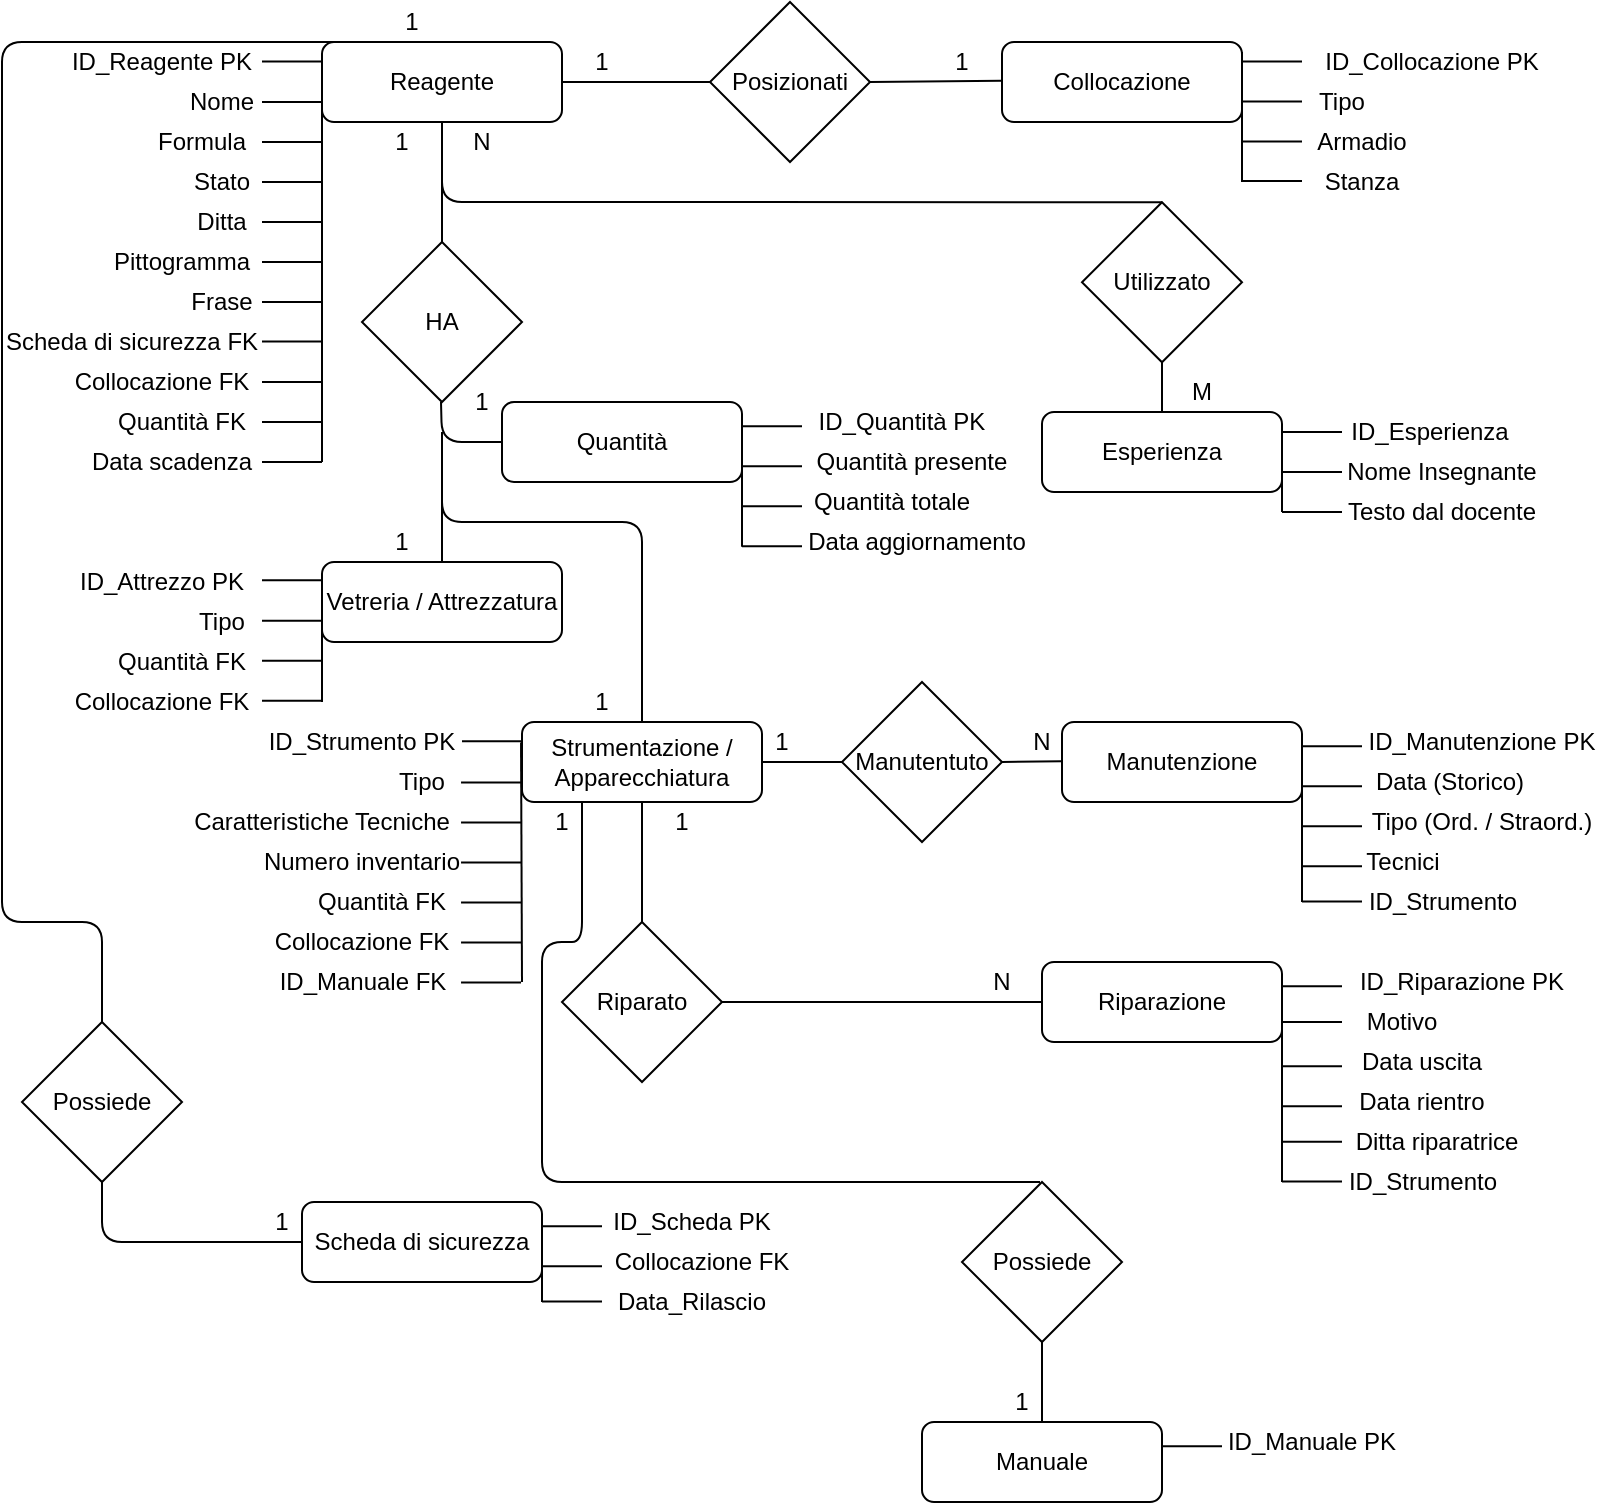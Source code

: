 <mxfile version="12.8.8" type="github">
  <diagram id="C5RBs43oDa-KdzZeNtuy" name="Page-1">
    <mxGraphModel dx="1955" dy="934" grid="1" gridSize="10" guides="1" tooltips="1" connect="1" arrows="1" fold="1" page="1" pageScale="1" pageWidth="827" pageHeight="1169" math="0" shadow="0">
      <root>
        <mxCell id="WIyWlLk6GJQsqaUBKTNV-0" />
        <mxCell id="WIyWlLk6GJQsqaUBKTNV-1" parent="WIyWlLk6GJQsqaUBKTNV-0" />
        <mxCell id="WIyWlLk6GJQsqaUBKTNV-3" value="Reagente" style="rounded=1;whiteSpace=wrap;html=1;fontSize=12;glass=0;strokeWidth=1;shadow=0;" parent="WIyWlLk6GJQsqaUBKTNV-1" vertex="1">
          <mxGeometry x="180" y="80" width="120" height="40" as="geometry" />
        </mxCell>
        <mxCell id="skLpnSM7gTjxSSLcL_gk-0" value="" style="endArrow=none;html=1;" parent="WIyWlLk6GJQsqaUBKTNV-1" edge="1">
          <mxGeometry width="50" height="50" relative="1" as="geometry">
            <mxPoint x="180" y="290" as="sourcePoint" />
            <mxPoint x="180" y="90" as="targetPoint" />
          </mxGeometry>
        </mxCell>
        <mxCell id="skLpnSM7gTjxSSLcL_gk-1" value="" style="endArrow=none;html=1;" parent="WIyWlLk6GJQsqaUBKTNV-1" edge="1">
          <mxGeometry width="50" height="50" relative="1" as="geometry">
            <mxPoint x="150" y="89.71" as="sourcePoint" />
            <mxPoint x="180" y="89.71" as="targetPoint" />
          </mxGeometry>
        </mxCell>
        <mxCell id="skLpnSM7gTjxSSLcL_gk-2" value="ID_Reagente PK" style="text;html=1;strokeColor=none;fillColor=none;align=center;verticalAlign=middle;whiteSpace=wrap;rounded=0;" parent="WIyWlLk6GJQsqaUBKTNV-1" vertex="1">
          <mxGeometry x="50" y="80" width="100" height="20" as="geometry" />
        </mxCell>
        <mxCell id="skLpnSM7gTjxSSLcL_gk-3" value="" style="endArrow=none;html=1;" parent="WIyWlLk6GJQsqaUBKTNV-1" edge="1">
          <mxGeometry width="50" height="50" relative="1" as="geometry">
            <mxPoint x="150" y="110.0" as="sourcePoint" />
            <mxPoint x="180" y="110.0" as="targetPoint" />
          </mxGeometry>
        </mxCell>
        <mxCell id="skLpnSM7gTjxSSLcL_gk-5" value="Nome" style="text;html=1;strokeColor=none;fillColor=none;align=center;verticalAlign=middle;whiteSpace=wrap;rounded=0;" parent="WIyWlLk6GJQsqaUBKTNV-1" vertex="1">
          <mxGeometry x="110" y="100" width="40" height="20" as="geometry" />
        </mxCell>
        <mxCell id="skLpnSM7gTjxSSLcL_gk-6" value="" style="endArrow=none;html=1;" parent="WIyWlLk6GJQsqaUBKTNV-1" edge="1">
          <mxGeometry width="50" height="50" relative="1" as="geometry">
            <mxPoint x="150" y="130" as="sourcePoint" />
            <mxPoint x="180" y="130" as="targetPoint" />
          </mxGeometry>
        </mxCell>
        <mxCell id="skLpnSM7gTjxSSLcL_gk-7" value="" style="endArrow=none;html=1;" parent="WIyWlLk6GJQsqaUBKTNV-1" edge="1">
          <mxGeometry width="50" height="50" relative="1" as="geometry">
            <mxPoint x="150" y="150" as="sourcePoint" />
            <mxPoint x="180" y="150" as="targetPoint" />
          </mxGeometry>
        </mxCell>
        <mxCell id="skLpnSM7gTjxSSLcL_gk-8" value="" style="endArrow=none;html=1;" parent="WIyWlLk6GJQsqaUBKTNV-1" edge="1">
          <mxGeometry width="50" height="50" relative="1" as="geometry">
            <mxPoint x="150" y="170" as="sourcePoint" />
            <mxPoint x="180" y="170" as="targetPoint" />
          </mxGeometry>
        </mxCell>
        <mxCell id="skLpnSM7gTjxSSLcL_gk-9" value="" style="endArrow=none;html=1;" parent="WIyWlLk6GJQsqaUBKTNV-1" edge="1">
          <mxGeometry width="50" height="50" relative="1" as="geometry">
            <mxPoint x="150" y="190" as="sourcePoint" />
            <mxPoint x="180" y="190" as="targetPoint" />
          </mxGeometry>
        </mxCell>
        <mxCell id="skLpnSM7gTjxSSLcL_gk-10" value="" style="endArrow=none;html=1;" parent="WIyWlLk6GJQsqaUBKTNV-1" edge="1">
          <mxGeometry width="50" height="50" relative="1" as="geometry">
            <mxPoint x="150" y="210" as="sourcePoint" />
            <mxPoint x="180" y="210" as="targetPoint" />
          </mxGeometry>
        </mxCell>
        <mxCell id="skLpnSM7gTjxSSLcL_gk-11" value="Formula" style="text;html=1;strokeColor=none;fillColor=none;align=center;verticalAlign=middle;whiteSpace=wrap;rounded=0;" parent="WIyWlLk6GJQsqaUBKTNV-1" vertex="1">
          <mxGeometry x="100" y="120" width="40" height="20" as="geometry" />
        </mxCell>
        <mxCell id="skLpnSM7gTjxSSLcL_gk-12" value="Stato" style="text;html=1;strokeColor=none;fillColor=none;align=center;verticalAlign=middle;whiteSpace=wrap;rounded=0;" parent="WIyWlLk6GJQsqaUBKTNV-1" vertex="1">
          <mxGeometry x="110" y="140" width="40" height="20" as="geometry" />
        </mxCell>
        <mxCell id="skLpnSM7gTjxSSLcL_gk-13" value="Ditta" style="text;html=1;strokeColor=none;fillColor=none;align=center;verticalAlign=middle;whiteSpace=wrap;rounded=0;" parent="WIyWlLk6GJQsqaUBKTNV-1" vertex="1">
          <mxGeometry x="110" y="160" width="40" height="20" as="geometry" />
        </mxCell>
        <mxCell id="skLpnSM7gTjxSSLcL_gk-14" value="Pittogramma" style="text;html=1;strokeColor=none;fillColor=none;align=center;verticalAlign=middle;whiteSpace=wrap;rounded=0;" parent="WIyWlLk6GJQsqaUBKTNV-1" vertex="1">
          <mxGeometry x="90" y="180" width="40" height="20" as="geometry" />
        </mxCell>
        <mxCell id="skLpnSM7gTjxSSLcL_gk-15" value="Frase" style="text;html=1;strokeColor=none;fillColor=none;align=center;verticalAlign=middle;whiteSpace=wrap;rounded=0;" parent="WIyWlLk6GJQsqaUBKTNV-1" vertex="1">
          <mxGeometry x="110" y="200" width="40" height="20" as="geometry" />
        </mxCell>
        <mxCell id="skLpnSM7gTjxSSLcL_gk-16" value="Scheda di sicurezza FK" style="text;html=1;strokeColor=none;fillColor=none;align=center;verticalAlign=middle;whiteSpace=wrap;rounded=0;" parent="WIyWlLk6GJQsqaUBKTNV-1" vertex="1">
          <mxGeometry x="20" y="220" width="130" height="20" as="geometry" />
        </mxCell>
        <mxCell id="skLpnSM7gTjxSSLcL_gk-17" value="" style="endArrow=none;html=1;" parent="WIyWlLk6GJQsqaUBKTNV-1" edge="1">
          <mxGeometry width="50" height="50" relative="1" as="geometry">
            <mxPoint x="150" y="229.71" as="sourcePoint" />
            <mxPoint x="180" y="229.71" as="targetPoint" />
          </mxGeometry>
        </mxCell>
        <mxCell id="skLpnSM7gTjxSSLcL_gk-18" value="" style="endArrow=none;html=1;" parent="WIyWlLk6GJQsqaUBKTNV-1" edge="1">
          <mxGeometry width="50" height="50" relative="1" as="geometry">
            <mxPoint x="150" y="250" as="sourcePoint" />
            <mxPoint x="180" y="250" as="targetPoint" />
          </mxGeometry>
        </mxCell>
        <mxCell id="skLpnSM7gTjxSSLcL_gk-19" value="" style="endArrow=none;html=1;" parent="WIyWlLk6GJQsqaUBKTNV-1" edge="1">
          <mxGeometry width="50" height="50" relative="1" as="geometry">
            <mxPoint x="150" y="270" as="sourcePoint" />
            <mxPoint x="180" y="270" as="targetPoint" />
          </mxGeometry>
        </mxCell>
        <mxCell id="skLpnSM7gTjxSSLcL_gk-20" value="" style="endArrow=none;html=1;" parent="WIyWlLk6GJQsqaUBKTNV-1" edge="1">
          <mxGeometry width="50" height="50" relative="1" as="geometry">
            <mxPoint x="150" y="290" as="sourcePoint" />
            <mxPoint x="180" y="290" as="targetPoint" />
          </mxGeometry>
        </mxCell>
        <mxCell id="skLpnSM7gTjxSSLcL_gk-22" value="Collocazione FK" style="text;html=1;strokeColor=none;fillColor=none;align=center;verticalAlign=middle;whiteSpace=wrap;rounded=0;" parent="WIyWlLk6GJQsqaUBKTNV-1" vertex="1">
          <mxGeometry x="55" y="240" width="90" height="20" as="geometry" />
        </mxCell>
        <mxCell id="skLpnSM7gTjxSSLcL_gk-23" value="Quantità FK" style="text;html=1;strokeColor=none;fillColor=none;align=center;verticalAlign=middle;whiteSpace=wrap;rounded=0;" parent="WIyWlLk6GJQsqaUBKTNV-1" vertex="1">
          <mxGeometry x="75" y="260" width="70" height="20" as="geometry" />
        </mxCell>
        <mxCell id="skLpnSM7gTjxSSLcL_gk-24" value="Data scadenza" style="text;html=1;strokeColor=none;fillColor=none;align=center;verticalAlign=middle;whiteSpace=wrap;rounded=0;" parent="WIyWlLk6GJQsqaUBKTNV-1" vertex="1">
          <mxGeometry x="60" y="280" width="90" height="20" as="geometry" />
        </mxCell>
        <mxCell id="skLpnSM7gTjxSSLcL_gk-26" value="Collocazione" style="rounded=1;whiteSpace=wrap;html=1;fontSize=12;glass=0;strokeWidth=1;shadow=0;" parent="WIyWlLk6GJQsqaUBKTNV-1" vertex="1">
          <mxGeometry x="520" y="80" width="120" height="40" as="geometry" />
        </mxCell>
        <mxCell id="skLpnSM7gTjxSSLcL_gk-27" value="" style="endArrow=none;html=1;" parent="WIyWlLk6GJQsqaUBKTNV-1" edge="1">
          <mxGeometry width="50" height="50" relative="1" as="geometry">
            <mxPoint x="640" y="89.71" as="sourcePoint" />
            <mxPoint x="670" y="89.71" as="targetPoint" />
          </mxGeometry>
        </mxCell>
        <mxCell id="skLpnSM7gTjxSSLcL_gk-28" value="" style="endArrow=none;html=1;" parent="WIyWlLk6GJQsqaUBKTNV-1" edge="1">
          <mxGeometry width="50" height="50" relative="1" as="geometry">
            <mxPoint x="640" y="109.71" as="sourcePoint" />
            <mxPoint x="670" y="109.71" as="targetPoint" />
          </mxGeometry>
        </mxCell>
        <mxCell id="skLpnSM7gTjxSSLcL_gk-29" value="" style="endArrow=none;html=1;" parent="WIyWlLk6GJQsqaUBKTNV-1" edge="1">
          <mxGeometry width="50" height="50" relative="1" as="geometry">
            <mxPoint x="640" y="129.71" as="sourcePoint" />
            <mxPoint x="670" y="129.71" as="targetPoint" />
          </mxGeometry>
        </mxCell>
        <mxCell id="skLpnSM7gTjxSSLcL_gk-30" value="" style="endArrow=none;html=1;" parent="WIyWlLk6GJQsqaUBKTNV-1" edge="1">
          <mxGeometry width="50" height="50" relative="1" as="geometry">
            <mxPoint x="640" y="150" as="sourcePoint" />
            <mxPoint x="640" y="85" as="targetPoint" />
          </mxGeometry>
        </mxCell>
        <mxCell id="skLpnSM7gTjxSSLcL_gk-31" value="ID_Collocazione PK" style="text;html=1;strokeColor=none;fillColor=none;align=center;verticalAlign=middle;whiteSpace=wrap;rounded=0;" parent="WIyWlLk6GJQsqaUBKTNV-1" vertex="1">
          <mxGeometry x="680" y="80" width="110" height="20" as="geometry" />
        </mxCell>
        <mxCell id="skLpnSM7gTjxSSLcL_gk-32" value="Tipo" style="text;html=1;strokeColor=none;fillColor=none;align=center;verticalAlign=middle;whiteSpace=wrap;rounded=0;" parent="WIyWlLk6GJQsqaUBKTNV-1" vertex="1">
          <mxGeometry x="670" y="100" width="40" height="20" as="geometry" />
        </mxCell>
        <mxCell id="skLpnSM7gTjxSSLcL_gk-33" value="Armadio" style="text;html=1;strokeColor=none;fillColor=none;align=center;verticalAlign=middle;whiteSpace=wrap;rounded=0;" parent="WIyWlLk6GJQsqaUBKTNV-1" vertex="1">
          <mxGeometry x="680" y="120" width="40" height="20" as="geometry" />
        </mxCell>
        <mxCell id="skLpnSM7gTjxSSLcL_gk-38" value="" style="endArrow=none;html=1;" parent="WIyWlLk6GJQsqaUBKTNV-1" edge="1">
          <mxGeometry width="50" height="50" relative="1" as="geometry">
            <mxPoint x="640" y="149.5" as="sourcePoint" />
            <mxPoint x="670" y="149.5" as="targetPoint" />
          </mxGeometry>
        </mxCell>
        <mxCell id="skLpnSM7gTjxSSLcL_gk-41" value="Stanza" style="text;html=1;strokeColor=none;fillColor=none;align=center;verticalAlign=middle;whiteSpace=wrap;rounded=0;" parent="WIyWlLk6GJQsqaUBKTNV-1" vertex="1">
          <mxGeometry x="680" y="140" width="40" height="20" as="geometry" />
        </mxCell>
        <mxCell id="skLpnSM7gTjxSSLcL_gk-42" value="Posizionati" style="rhombus;whiteSpace=wrap;html=1;" parent="WIyWlLk6GJQsqaUBKTNV-1" vertex="1">
          <mxGeometry x="374" y="60" width="80" height="80" as="geometry" />
        </mxCell>
        <mxCell id="skLpnSM7gTjxSSLcL_gk-43" value="" style="endArrow=none;html=1;exitX=1;exitY=0.5;exitDx=0;exitDy=0;" parent="WIyWlLk6GJQsqaUBKTNV-1" source="WIyWlLk6GJQsqaUBKTNV-3" edge="1">
          <mxGeometry width="50" height="50" relative="1" as="geometry">
            <mxPoint x="324" y="150" as="sourcePoint" />
            <mxPoint x="374" y="100" as="targetPoint" />
          </mxGeometry>
        </mxCell>
        <mxCell id="skLpnSM7gTjxSSLcL_gk-44" value="" style="endArrow=none;html=1;exitX=1;exitY=0.5;exitDx=0;exitDy=0;" parent="WIyWlLk6GJQsqaUBKTNV-1" source="skLpnSM7gTjxSSLcL_gk-42" edge="1">
          <mxGeometry width="50" height="50" relative="1" as="geometry">
            <mxPoint x="446" y="99.43" as="sourcePoint" />
            <mxPoint x="520" y="99.43" as="targetPoint" />
          </mxGeometry>
        </mxCell>
        <mxCell id="skLpnSM7gTjxSSLcL_gk-45" value="Esperienza" style="rounded=1;whiteSpace=wrap;html=1;fontSize=12;glass=0;strokeWidth=1;shadow=0;" parent="WIyWlLk6GJQsqaUBKTNV-1" vertex="1">
          <mxGeometry x="540" y="265" width="120" height="40" as="geometry" />
        </mxCell>
        <mxCell id="skLpnSM7gTjxSSLcL_gk-46" value="" style="endArrow=none;html=1;" parent="WIyWlLk6GJQsqaUBKTNV-1" edge="1">
          <mxGeometry width="50" height="50" relative="1" as="geometry">
            <mxPoint x="660" y="315" as="sourcePoint" />
            <mxPoint x="660" y="275" as="targetPoint" />
          </mxGeometry>
        </mxCell>
        <mxCell id="skLpnSM7gTjxSSLcL_gk-47" value="ID_Esperienza" style="text;html=1;strokeColor=none;fillColor=none;align=center;verticalAlign=middle;whiteSpace=wrap;rounded=0;" parent="WIyWlLk6GJQsqaUBKTNV-1" vertex="1">
          <mxGeometry x="714" y="265" width="40" height="20" as="geometry" />
        </mxCell>
        <mxCell id="skLpnSM7gTjxSSLcL_gk-48" value="" style="endArrow=none;html=1;" parent="WIyWlLk6GJQsqaUBKTNV-1" edge="1">
          <mxGeometry width="50" height="50" relative="1" as="geometry">
            <mxPoint x="660" y="275" as="sourcePoint" />
            <mxPoint x="690" y="275" as="targetPoint" />
          </mxGeometry>
        </mxCell>
        <mxCell id="skLpnSM7gTjxSSLcL_gk-49" value="" style="endArrow=none;html=1;" parent="WIyWlLk6GJQsqaUBKTNV-1" edge="1">
          <mxGeometry width="50" height="50" relative="1" as="geometry">
            <mxPoint x="660" y="295" as="sourcePoint" />
            <mxPoint x="690" y="295" as="targetPoint" />
          </mxGeometry>
        </mxCell>
        <mxCell id="skLpnSM7gTjxSSLcL_gk-50" value="" style="endArrow=none;html=1;" parent="WIyWlLk6GJQsqaUBKTNV-1" edge="1">
          <mxGeometry width="50" height="50" relative="1" as="geometry">
            <mxPoint x="660" y="315" as="sourcePoint" />
            <mxPoint x="690" y="315" as="targetPoint" />
          </mxGeometry>
        </mxCell>
        <mxCell id="skLpnSM7gTjxSSLcL_gk-51" value="Nome Insegnante" style="text;html=1;strokeColor=none;fillColor=none;align=center;verticalAlign=middle;whiteSpace=wrap;rounded=0;" parent="WIyWlLk6GJQsqaUBKTNV-1" vertex="1">
          <mxGeometry x="690" y="285" width="100" height="20" as="geometry" />
        </mxCell>
        <mxCell id="skLpnSM7gTjxSSLcL_gk-52" value="Testo dal docente" style="text;html=1;strokeColor=none;fillColor=none;align=center;verticalAlign=middle;whiteSpace=wrap;rounded=0;" parent="WIyWlLk6GJQsqaUBKTNV-1" vertex="1">
          <mxGeometry x="690" y="305" width="100" height="20" as="geometry" />
        </mxCell>
        <mxCell id="skLpnSM7gTjxSSLcL_gk-53" value="Utilizzato" style="rhombus;whiteSpace=wrap;html=1;" parent="WIyWlLk6GJQsqaUBKTNV-1" vertex="1">
          <mxGeometry x="560" y="160.14" width="80" height="80" as="geometry" />
        </mxCell>
        <mxCell id="skLpnSM7gTjxSSLcL_gk-54" value="" style="endArrow=none;html=1;entryX=0.5;entryY=1;entryDx=0;entryDy=0;exitX=0.5;exitY=0;exitDx=0;exitDy=0;" parent="WIyWlLk6GJQsqaUBKTNV-1" source="skLpnSM7gTjxSSLcL_gk-53" target="WIyWlLk6GJQsqaUBKTNV-3" edge="1">
          <mxGeometry width="50" height="50" relative="1" as="geometry">
            <mxPoint x="280" y="190" as="sourcePoint" />
            <mxPoint x="330" y="140" as="targetPoint" />
            <Array as="points">
              <mxPoint x="280" y="160" />
              <mxPoint x="240" y="160" />
              <mxPoint x="240" y="140" />
            </Array>
          </mxGeometry>
        </mxCell>
        <mxCell id="skLpnSM7gTjxSSLcL_gk-56" value="" style="endArrow=none;html=1;exitX=0.5;exitY=0;exitDx=0;exitDy=0;entryX=0.5;entryY=1;entryDx=0;entryDy=0;" parent="WIyWlLk6GJQsqaUBKTNV-1" source="skLpnSM7gTjxSSLcL_gk-45" target="skLpnSM7gTjxSSLcL_gk-53" edge="1">
          <mxGeometry width="50" height="50" relative="1" as="geometry">
            <mxPoint x="550" y="305" as="sourcePoint" />
            <mxPoint x="600" y="255" as="targetPoint" />
            <Array as="points" />
          </mxGeometry>
        </mxCell>
        <mxCell id="skLpnSM7gTjxSSLcL_gk-59" value="Vetreria / Attrezzatura" style="rounded=1;whiteSpace=wrap;html=1;fontSize=12;glass=0;strokeWidth=1;shadow=0;" parent="WIyWlLk6GJQsqaUBKTNV-1" vertex="1">
          <mxGeometry x="180" y="340" width="120" height="40" as="geometry" />
        </mxCell>
        <mxCell id="skLpnSM7gTjxSSLcL_gk-67" value="Quantità" style="rounded=1;whiteSpace=wrap;html=1;fontSize=12;glass=0;strokeWidth=1;shadow=0;" parent="WIyWlLk6GJQsqaUBKTNV-1" vertex="1">
          <mxGeometry x="270" y="260" width="120" height="40" as="geometry" />
        </mxCell>
        <mxCell id="skLpnSM7gTjxSSLcL_gk-69" value="ID_Quantità PK" style="text;html=1;strokeColor=none;fillColor=none;align=center;verticalAlign=middle;whiteSpace=wrap;rounded=0;" parent="WIyWlLk6GJQsqaUBKTNV-1" vertex="1">
          <mxGeometry x="420" y="260" width="100" height="20" as="geometry" />
        </mxCell>
        <mxCell id="skLpnSM7gTjxSSLcL_gk-70" value="" style="endArrow=none;html=1;" parent="WIyWlLk6GJQsqaUBKTNV-1" edge="1">
          <mxGeometry width="50" height="50" relative="1" as="geometry">
            <mxPoint x="390" y="272.07" as="sourcePoint" />
            <mxPoint x="420" y="272.07" as="targetPoint" />
          </mxGeometry>
        </mxCell>
        <mxCell id="skLpnSM7gTjxSSLcL_gk-71" value="" style="endArrow=none;html=1;" parent="WIyWlLk6GJQsqaUBKTNV-1" edge="1">
          <mxGeometry width="50" height="50" relative="1" as="geometry">
            <mxPoint x="390" y="292.07" as="sourcePoint" />
            <mxPoint x="420" y="292.07" as="targetPoint" />
          </mxGeometry>
        </mxCell>
        <mxCell id="skLpnSM7gTjxSSLcL_gk-72" value="" style="endArrow=none;html=1;" parent="WIyWlLk6GJQsqaUBKTNV-1" edge="1">
          <mxGeometry width="50" height="50" relative="1" as="geometry">
            <mxPoint x="390" y="312.07" as="sourcePoint" />
            <mxPoint x="420" y="312.07" as="targetPoint" />
          </mxGeometry>
        </mxCell>
        <mxCell id="skLpnSM7gTjxSSLcL_gk-73" value="" style="endArrow=none;html=1;" parent="WIyWlLk6GJQsqaUBKTNV-1" edge="1">
          <mxGeometry width="50" height="50" relative="1" as="geometry">
            <mxPoint x="390" y="332.36" as="sourcePoint" />
            <mxPoint x="390" y="267.36" as="targetPoint" />
          </mxGeometry>
        </mxCell>
        <mxCell id="skLpnSM7gTjxSSLcL_gk-74" value="" style="endArrow=none;html=1;" parent="WIyWlLk6GJQsqaUBKTNV-1" edge="1">
          <mxGeometry width="50" height="50" relative="1" as="geometry">
            <mxPoint x="390" y="332.07" as="sourcePoint" />
            <mxPoint x="420" y="332.07" as="targetPoint" />
          </mxGeometry>
        </mxCell>
        <mxCell id="skLpnSM7gTjxSSLcL_gk-75" value="Quantità presente" style="text;html=1;strokeColor=none;fillColor=none;align=center;verticalAlign=middle;whiteSpace=wrap;rounded=0;" parent="WIyWlLk6GJQsqaUBKTNV-1" vertex="1">
          <mxGeometry x="420" y="280" width="110" height="20" as="geometry" />
        </mxCell>
        <mxCell id="skLpnSM7gTjxSSLcL_gk-76" value="Quantità totale" style="text;html=1;strokeColor=none;fillColor=none;align=center;verticalAlign=middle;whiteSpace=wrap;rounded=0;" parent="WIyWlLk6GJQsqaUBKTNV-1" vertex="1">
          <mxGeometry x="420" y="300" width="90" height="20" as="geometry" />
        </mxCell>
        <mxCell id="skLpnSM7gTjxSSLcL_gk-78" value="Data aggiornamento" style="text;html=1;strokeColor=none;fillColor=none;align=center;verticalAlign=middle;whiteSpace=wrap;rounded=0;" parent="WIyWlLk6GJQsqaUBKTNV-1" vertex="1">
          <mxGeometry x="420" y="320" width="115" height="20" as="geometry" />
        </mxCell>
        <mxCell id="skLpnSM7gTjxSSLcL_gk-60" value="ID_Attrezzo PK" style="text;html=1;strokeColor=none;fillColor=none;align=center;verticalAlign=middle;whiteSpace=wrap;rounded=0;" parent="WIyWlLk6GJQsqaUBKTNV-1" vertex="1">
          <mxGeometry x="55" y="340" width="90" height="20" as="geometry" />
        </mxCell>
        <mxCell id="skLpnSM7gTjxSSLcL_gk-66" value="Tipo" style="text;html=1;strokeColor=none;fillColor=none;align=center;verticalAlign=middle;whiteSpace=wrap;rounded=0;" parent="WIyWlLk6GJQsqaUBKTNV-1" vertex="1">
          <mxGeometry x="110" y="360" width="40" height="20" as="geometry" />
        </mxCell>
        <mxCell id="skLpnSM7gTjxSSLcL_gk-80" value="Quantità FK" style="text;html=1;strokeColor=none;fillColor=none;align=center;verticalAlign=middle;whiteSpace=wrap;rounded=0;" parent="WIyWlLk6GJQsqaUBKTNV-1" vertex="1">
          <mxGeometry x="75" y="380" width="70" height="20" as="geometry" />
        </mxCell>
        <mxCell id="skLpnSM7gTjxSSLcL_gk-81" value="Collocazione FK" style="text;html=1;strokeColor=none;fillColor=none;align=center;verticalAlign=middle;whiteSpace=wrap;rounded=0;" parent="WIyWlLk6GJQsqaUBKTNV-1" vertex="1">
          <mxGeometry x="55" y="400" width="90" height="20" as="geometry" />
        </mxCell>
        <mxCell id="skLpnSM7gTjxSSLcL_gk-99" value="" style="endArrow=none;html=1;" parent="WIyWlLk6GJQsqaUBKTNV-1" edge="1">
          <mxGeometry width="50" height="50" relative="1" as="geometry">
            <mxPoint x="150" y="349.14" as="sourcePoint" />
            <mxPoint x="180" y="349.14" as="targetPoint" />
          </mxGeometry>
        </mxCell>
        <mxCell id="skLpnSM7gTjxSSLcL_gk-100" value="" style="endArrow=none;html=1;" parent="WIyWlLk6GJQsqaUBKTNV-1" edge="1">
          <mxGeometry width="50" height="50" relative="1" as="geometry">
            <mxPoint x="150" y="369.43" as="sourcePoint" />
            <mxPoint x="180" y="369.43" as="targetPoint" />
          </mxGeometry>
        </mxCell>
        <mxCell id="skLpnSM7gTjxSSLcL_gk-101" value="" style="endArrow=none;html=1;" parent="WIyWlLk6GJQsqaUBKTNV-1" edge="1">
          <mxGeometry width="50" height="50" relative="1" as="geometry">
            <mxPoint x="150" y="389.43" as="sourcePoint" />
            <mxPoint x="180" y="389.43" as="targetPoint" />
          </mxGeometry>
        </mxCell>
        <mxCell id="skLpnSM7gTjxSSLcL_gk-102" value="" style="endArrow=none;html=1;" parent="WIyWlLk6GJQsqaUBKTNV-1" edge="1">
          <mxGeometry width="50" height="50" relative="1" as="geometry">
            <mxPoint x="150" y="409.43" as="sourcePoint" />
            <mxPoint x="180" y="409.43" as="targetPoint" />
          </mxGeometry>
        </mxCell>
        <mxCell id="skLpnSM7gTjxSSLcL_gk-103" value="" style="endArrow=none;html=1;entryX=0;entryY=0.25;entryDx=0;entryDy=0;" parent="WIyWlLk6GJQsqaUBKTNV-1" target="skLpnSM7gTjxSSLcL_gk-59" edge="1">
          <mxGeometry width="50" height="50" relative="1" as="geometry">
            <mxPoint x="180" y="410" as="sourcePoint" />
            <mxPoint x="240" y="390" as="targetPoint" />
          </mxGeometry>
        </mxCell>
        <mxCell id="skLpnSM7gTjxSSLcL_gk-106" value="" style="endArrow=none;html=1;exitX=0.5;exitY=1;exitDx=0;exitDy=0;" parent="WIyWlLk6GJQsqaUBKTNV-1" source="WIyWlLk6GJQsqaUBKTNV-3" target="skLpnSM7gTjxSSLcL_gk-107" edge="1">
          <mxGeometry width="50" height="50" relative="1" as="geometry">
            <mxPoint x="510" y="415" as="sourcePoint" />
            <mxPoint x="560" y="365" as="targetPoint" />
          </mxGeometry>
        </mxCell>
        <mxCell id="skLpnSM7gTjxSSLcL_gk-107" value="HA" style="rhombus;whiteSpace=wrap;html=1;" parent="WIyWlLk6GJQsqaUBKTNV-1" vertex="1">
          <mxGeometry x="200" y="180" width="80" height="80" as="geometry" />
        </mxCell>
        <mxCell id="skLpnSM7gTjxSSLcL_gk-108" value="" style="endArrow=none;html=1;exitX=0.5;exitY=1;exitDx=0;exitDy=0;entryX=0;entryY=0.5;entryDx=0;entryDy=0;" parent="WIyWlLk6GJQsqaUBKTNV-1" target="skLpnSM7gTjxSSLcL_gk-67" edge="1">
          <mxGeometry width="50" height="50" relative="1" as="geometry">
            <mxPoint x="239.5" y="260" as="sourcePoint" />
            <mxPoint x="240" y="320" as="targetPoint" />
            <Array as="points">
              <mxPoint x="240" y="280" />
            </Array>
          </mxGeometry>
        </mxCell>
        <mxCell id="skLpnSM7gTjxSSLcL_gk-111" value="" style="endArrow=none;html=1;exitX=0.5;exitY=0;exitDx=0;exitDy=0;" parent="WIyWlLk6GJQsqaUBKTNV-1" source="skLpnSM7gTjxSSLcL_gk-59" edge="1">
          <mxGeometry width="50" height="50" relative="1" as="geometry">
            <mxPoint x="190" y="325" as="sourcePoint" />
            <mxPoint x="240" y="275" as="targetPoint" />
          </mxGeometry>
        </mxCell>
        <mxCell id="skLpnSM7gTjxSSLcL_gk-112" value="Strumentazione / Apparecchiatura" style="rounded=1;whiteSpace=wrap;html=1;fontSize=12;glass=0;strokeWidth=1;shadow=0;" parent="WIyWlLk6GJQsqaUBKTNV-1" vertex="1">
          <mxGeometry x="280" y="420" width="120" height="40" as="geometry" />
        </mxCell>
        <mxCell id="skLpnSM7gTjxSSLcL_gk-113" value="ID_Strumento PK" style="text;html=1;strokeColor=none;fillColor=none;align=center;verticalAlign=middle;whiteSpace=wrap;rounded=0;" parent="WIyWlLk6GJQsqaUBKTNV-1" vertex="1">
          <mxGeometry x="150" y="420" width="100" height="20" as="geometry" />
        </mxCell>
        <mxCell id="skLpnSM7gTjxSSLcL_gk-127" value="" style="endArrow=none;html=1;" parent="WIyWlLk6GJQsqaUBKTNV-1" edge="1">
          <mxGeometry width="50" height="50" relative="1" as="geometry">
            <mxPoint x="280" y="550" as="sourcePoint" />
            <mxPoint x="279.52" y="430.29" as="targetPoint" />
          </mxGeometry>
        </mxCell>
        <mxCell id="skLpnSM7gTjxSSLcL_gk-128" value="" style="endArrow=none;html=1;" parent="WIyWlLk6GJQsqaUBKTNV-1" edge="1">
          <mxGeometry width="50" height="50" relative="1" as="geometry">
            <mxPoint x="250.0" y="429.66" as="sourcePoint" />
            <mxPoint x="280" y="429.66" as="targetPoint" />
          </mxGeometry>
        </mxCell>
        <mxCell id="skLpnSM7gTjxSSLcL_gk-129" value="" style="endArrow=none;html=1;" parent="WIyWlLk6GJQsqaUBKTNV-1" edge="1">
          <mxGeometry width="50" height="50" relative="1" as="geometry">
            <mxPoint x="249.52" y="450.29" as="sourcePoint" />
            <mxPoint x="279.52" y="450.29" as="targetPoint" />
          </mxGeometry>
        </mxCell>
        <mxCell id="skLpnSM7gTjxSSLcL_gk-130" value="" style="endArrow=none;html=1;" parent="WIyWlLk6GJQsqaUBKTNV-1" edge="1">
          <mxGeometry width="50" height="50" relative="1" as="geometry">
            <mxPoint x="249.52" y="470.29" as="sourcePoint" />
            <mxPoint x="279.52" y="470.29" as="targetPoint" />
          </mxGeometry>
        </mxCell>
        <mxCell id="skLpnSM7gTjxSSLcL_gk-131" value="" style="endArrow=none;html=1;" parent="WIyWlLk6GJQsqaUBKTNV-1" edge="1">
          <mxGeometry width="50" height="50" relative="1" as="geometry">
            <mxPoint x="249.52" y="490.29" as="sourcePoint" />
            <mxPoint x="279.52" y="490.29" as="targetPoint" />
          </mxGeometry>
        </mxCell>
        <mxCell id="skLpnSM7gTjxSSLcL_gk-132" value="" style="endArrow=none;html=1;" parent="WIyWlLk6GJQsqaUBKTNV-1" edge="1">
          <mxGeometry width="50" height="50" relative="1" as="geometry">
            <mxPoint x="249.52" y="510.29" as="sourcePoint" />
            <mxPoint x="279.52" y="510.29" as="targetPoint" />
          </mxGeometry>
        </mxCell>
        <mxCell id="skLpnSM7gTjxSSLcL_gk-133" value="" style="endArrow=none;html=1;" parent="WIyWlLk6GJQsqaUBKTNV-1" edge="1">
          <mxGeometry width="50" height="50" relative="1" as="geometry">
            <mxPoint x="249.52" y="530.29" as="sourcePoint" />
            <mxPoint x="279.52" y="530.29" as="targetPoint" />
          </mxGeometry>
        </mxCell>
        <mxCell id="skLpnSM7gTjxSSLcL_gk-134" value="" style="endArrow=none;html=1;" parent="WIyWlLk6GJQsqaUBKTNV-1" edge="1">
          <mxGeometry width="50" height="50" relative="1" as="geometry">
            <mxPoint x="249.52" y="550.29" as="sourcePoint" />
            <mxPoint x="279.52" y="550.29" as="targetPoint" />
          </mxGeometry>
        </mxCell>
        <mxCell id="skLpnSM7gTjxSSLcL_gk-140" value="Tipo" style="text;html=1;strokeColor=none;fillColor=none;align=center;verticalAlign=middle;whiteSpace=wrap;rounded=0;" parent="WIyWlLk6GJQsqaUBKTNV-1" vertex="1">
          <mxGeometry x="210" y="440" width="40" height="20" as="geometry" />
        </mxCell>
        <mxCell id="skLpnSM7gTjxSSLcL_gk-141" value="Caratteristiche Tecniche" style="text;html=1;strokeColor=none;fillColor=none;align=center;verticalAlign=middle;whiteSpace=wrap;rounded=0;" parent="WIyWlLk6GJQsqaUBKTNV-1" vertex="1">
          <mxGeometry x="110" y="460" width="140" height="20" as="geometry" />
        </mxCell>
        <mxCell id="skLpnSM7gTjxSSLcL_gk-142" value="Numero inventario" style="text;html=1;strokeColor=none;fillColor=none;align=center;verticalAlign=middle;whiteSpace=wrap;rounded=0;" parent="WIyWlLk6GJQsqaUBKTNV-1" vertex="1">
          <mxGeometry x="140" y="480" width="120" height="20" as="geometry" />
        </mxCell>
        <mxCell id="skLpnSM7gTjxSSLcL_gk-143" value="Quantità FK" style="text;html=1;strokeColor=none;fillColor=none;align=center;verticalAlign=middle;whiteSpace=wrap;rounded=0;" parent="WIyWlLk6GJQsqaUBKTNV-1" vertex="1">
          <mxGeometry x="170" y="500" width="80" height="20" as="geometry" />
        </mxCell>
        <mxCell id="skLpnSM7gTjxSSLcL_gk-145" value="Collocazione FK" style="text;html=1;strokeColor=none;fillColor=none;align=center;verticalAlign=middle;whiteSpace=wrap;rounded=0;" parent="WIyWlLk6GJQsqaUBKTNV-1" vertex="1">
          <mxGeometry x="155" y="520" width="90" height="20" as="geometry" />
        </mxCell>
        <mxCell id="skLpnSM7gTjxSSLcL_gk-146" value="ID_Manuale FK" style="text;html=1;strokeColor=none;fillColor=none;align=center;verticalAlign=middle;whiteSpace=wrap;rounded=0;" parent="WIyWlLk6GJQsqaUBKTNV-1" vertex="1">
          <mxGeometry x="127.5" y="540" width="145" height="20" as="geometry" />
        </mxCell>
        <mxCell id="skLpnSM7gTjxSSLcL_gk-147" value="Manutenzione" style="rounded=1;whiteSpace=wrap;html=1;fontSize=12;glass=0;strokeWidth=1;shadow=0;" parent="WIyWlLk6GJQsqaUBKTNV-1" vertex="1">
          <mxGeometry x="550" y="420" width="120" height="40" as="geometry" />
        </mxCell>
        <mxCell id="skLpnSM7gTjxSSLcL_gk-148" value="ID_Manutenzione PK" style="text;html=1;strokeColor=none;fillColor=none;align=center;verticalAlign=middle;whiteSpace=wrap;rounded=0;" parent="WIyWlLk6GJQsqaUBKTNV-1" vertex="1">
          <mxGeometry x="700" y="420" width="120" height="20" as="geometry" />
        </mxCell>
        <mxCell id="skLpnSM7gTjxSSLcL_gk-149" value="" style="endArrow=none;html=1;" parent="WIyWlLk6GJQsqaUBKTNV-1" edge="1">
          <mxGeometry width="50" height="50" relative="1" as="geometry">
            <mxPoint x="670" y="432.07" as="sourcePoint" />
            <mxPoint x="700" y="432.07" as="targetPoint" />
          </mxGeometry>
        </mxCell>
        <mxCell id="skLpnSM7gTjxSSLcL_gk-150" value="" style="endArrow=none;html=1;" parent="WIyWlLk6GJQsqaUBKTNV-1" edge="1">
          <mxGeometry width="50" height="50" relative="1" as="geometry">
            <mxPoint x="670" y="452.07" as="sourcePoint" />
            <mxPoint x="700" y="452.07" as="targetPoint" />
          </mxGeometry>
        </mxCell>
        <mxCell id="skLpnSM7gTjxSSLcL_gk-151" value="" style="endArrow=none;html=1;" parent="WIyWlLk6GJQsqaUBKTNV-1" edge="1">
          <mxGeometry width="50" height="50" relative="1" as="geometry">
            <mxPoint x="670" y="472.07" as="sourcePoint" />
            <mxPoint x="700" y="472.07" as="targetPoint" />
          </mxGeometry>
        </mxCell>
        <mxCell id="skLpnSM7gTjxSSLcL_gk-152" value="" style="endArrow=none;html=1;" parent="WIyWlLk6GJQsqaUBKTNV-1" edge="1">
          <mxGeometry width="50" height="50" relative="1" as="geometry">
            <mxPoint x="670" y="510" as="sourcePoint" />
            <mxPoint x="670" y="427.36" as="targetPoint" />
          </mxGeometry>
        </mxCell>
        <mxCell id="skLpnSM7gTjxSSLcL_gk-153" value="" style="endArrow=none;html=1;" parent="WIyWlLk6GJQsqaUBKTNV-1" edge="1">
          <mxGeometry width="50" height="50" relative="1" as="geometry">
            <mxPoint x="670" y="492.07" as="sourcePoint" />
            <mxPoint x="700" y="492.07" as="targetPoint" />
          </mxGeometry>
        </mxCell>
        <mxCell id="skLpnSM7gTjxSSLcL_gk-154" value="Data (Storico)" style="text;html=1;strokeColor=none;fillColor=none;align=center;verticalAlign=middle;whiteSpace=wrap;rounded=0;" parent="WIyWlLk6GJQsqaUBKTNV-1" vertex="1">
          <mxGeometry x="689" y="440" width="110" height="20" as="geometry" />
        </mxCell>
        <mxCell id="skLpnSM7gTjxSSLcL_gk-155" value="Tipo (Ord. / Straord.)" style="text;html=1;strokeColor=none;fillColor=none;align=center;verticalAlign=middle;whiteSpace=wrap;rounded=0;" parent="WIyWlLk6GJQsqaUBKTNV-1" vertex="1">
          <mxGeometry x="700" y="460" width="120" height="20" as="geometry" />
        </mxCell>
        <mxCell id="skLpnSM7gTjxSSLcL_gk-156" value="Tecnici" style="text;html=1;strokeColor=none;fillColor=none;align=center;verticalAlign=middle;whiteSpace=wrap;rounded=0;" parent="WIyWlLk6GJQsqaUBKTNV-1" vertex="1">
          <mxGeometry x="662.5" y="480" width="115" height="20" as="geometry" />
        </mxCell>
        <mxCell id="skLpnSM7gTjxSSLcL_gk-162" value="" style="endArrow=none;html=1;exitX=0.5;exitY=0;exitDx=0;exitDy=0;" parent="WIyWlLk6GJQsqaUBKTNV-1" source="skLpnSM7gTjxSSLcL_gk-112" edge="1">
          <mxGeometry width="50" height="50" relative="1" as="geometry">
            <mxPoint x="320" y="410" as="sourcePoint" />
            <mxPoint x="240" y="280" as="targetPoint" />
            <Array as="points">
              <mxPoint x="340" y="320" />
              <mxPoint x="240" y="320" />
            </Array>
          </mxGeometry>
        </mxCell>
        <mxCell id="skLpnSM7gTjxSSLcL_gk-164" value="Riparazione" style="rounded=1;whiteSpace=wrap;html=1;fontSize=12;glass=0;strokeWidth=1;shadow=0;" parent="WIyWlLk6GJQsqaUBKTNV-1" vertex="1">
          <mxGeometry x="540" y="540" width="120" height="40" as="geometry" />
        </mxCell>
        <mxCell id="skLpnSM7gTjxSSLcL_gk-165" value="ID_Riparazione PK" style="text;html=1;strokeColor=none;fillColor=none;align=center;verticalAlign=middle;whiteSpace=wrap;rounded=0;" parent="WIyWlLk6GJQsqaUBKTNV-1" vertex="1">
          <mxGeometry x="690" y="540" width="120" height="20" as="geometry" />
        </mxCell>
        <mxCell id="skLpnSM7gTjxSSLcL_gk-166" value="" style="endArrow=none;html=1;" parent="WIyWlLk6GJQsqaUBKTNV-1" edge="1">
          <mxGeometry width="50" height="50" relative="1" as="geometry">
            <mxPoint x="660" y="552.07" as="sourcePoint" />
            <mxPoint x="690" y="552.07" as="targetPoint" />
          </mxGeometry>
        </mxCell>
        <mxCell id="skLpnSM7gTjxSSLcL_gk-167" value="" style="endArrow=none;html=1;" parent="WIyWlLk6GJQsqaUBKTNV-1" edge="1">
          <mxGeometry width="50" height="50" relative="1" as="geometry">
            <mxPoint x="660" y="592.07" as="sourcePoint" />
            <mxPoint x="690" y="592.07" as="targetPoint" />
          </mxGeometry>
        </mxCell>
        <mxCell id="skLpnSM7gTjxSSLcL_gk-168" value="" style="endArrow=none;html=1;" parent="WIyWlLk6GJQsqaUBKTNV-1" edge="1">
          <mxGeometry width="50" height="50" relative="1" as="geometry">
            <mxPoint x="660" y="612.07" as="sourcePoint" />
            <mxPoint x="690" y="612.07" as="targetPoint" />
          </mxGeometry>
        </mxCell>
        <mxCell id="skLpnSM7gTjxSSLcL_gk-169" value="" style="endArrow=none;html=1;" parent="WIyWlLk6GJQsqaUBKTNV-1" edge="1">
          <mxGeometry width="50" height="50" relative="1" as="geometry">
            <mxPoint x="660" y="650" as="sourcePoint" />
            <mxPoint x="660" y="547.36" as="targetPoint" />
          </mxGeometry>
        </mxCell>
        <mxCell id="skLpnSM7gTjxSSLcL_gk-170" value="" style="endArrow=none;html=1;" parent="WIyWlLk6GJQsqaUBKTNV-1" edge="1">
          <mxGeometry width="50" height="50" relative="1" as="geometry">
            <mxPoint x="660" y="629.86" as="sourcePoint" />
            <mxPoint x="690" y="629.86" as="targetPoint" />
          </mxGeometry>
        </mxCell>
        <mxCell id="skLpnSM7gTjxSSLcL_gk-171" value="Data uscita" style="text;html=1;strokeColor=none;fillColor=none;align=center;verticalAlign=middle;whiteSpace=wrap;rounded=0;" parent="WIyWlLk6GJQsqaUBKTNV-1" vertex="1">
          <mxGeometry x="675" y="580" width="110" height="20" as="geometry" />
        </mxCell>
        <mxCell id="skLpnSM7gTjxSSLcL_gk-172" value="Data rientro" style="text;html=1;strokeColor=none;fillColor=none;align=center;verticalAlign=middle;whiteSpace=wrap;rounded=0;" parent="WIyWlLk6GJQsqaUBKTNV-1" vertex="1">
          <mxGeometry x="670" y="600" width="120" height="20" as="geometry" />
        </mxCell>
        <mxCell id="skLpnSM7gTjxSSLcL_gk-173" value="Ditta riparatrice" style="text;html=1;strokeColor=none;fillColor=none;align=center;verticalAlign=middle;whiteSpace=wrap;rounded=0;" parent="WIyWlLk6GJQsqaUBKTNV-1" vertex="1">
          <mxGeometry x="680" y="620" width="115" height="20" as="geometry" />
        </mxCell>
        <mxCell id="skLpnSM7gTjxSSLcL_gk-177" value="" style="endArrow=none;html=1;" parent="WIyWlLk6GJQsqaUBKTNV-1" edge="1">
          <mxGeometry width="50" height="50" relative="1" as="geometry">
            <mxPoint x="660" y="570.0" as="sourcePoint" />
            <mxPoint x="690" y="570.0" as="targetPoint" />
          </mxGeometry>
        </mxCell>
        <mxCell id="skLpnSM7gTjxSSLcL_gk-178" value="Motivo" style="text;html=1;strokeColor=none;fillColor=none;align=center;verticalAlign=middle;whiteSpace=wrap;rounded=0;" parent="WIyWlLk6GJQsqaUBKTNV-1" vertex="1">
          <mxGeometry x="700" y="560" width="40" height="20" as="geometry" />
        </mxCell>
        <mxCell id="skLpnSM7gTjxSSLcL_gk-179" value="Riparato" style="rhombus;whiteSpace=wrap;html=1;" parent="WIyWlLk6GJQsqaUBKTNV-1" vertex="1">
          <mxGeometry x="300" y="520" width="80" height="80" as="geometry" />
        </mxCell>
        <mxCell id="skLpnSM7gTjxSSLcL_gk-180" value="" style="endArrow=none;html=1;exitX=0.5;exitY=0;exitDx=0;exitDy=0;" parent="WIyWlLk6GJQsqaUBKTNV-1" source="skLpnSM7gTjxSSLcL_gk-179" edge="1">
          <mxGeometry width="50" height="50" relative="1" as="geometry">
            <mxPoint x="290" y="510" as="sourcePoint" />
            <mxPoint x="340" y="460" as="targetPoint" />
          </mxGeometry>
        </mxCell>
        <mxCell id="skLpnSM7gTjxSSLcL_gk-181" value="" style="endArrow=none;html=1;entryX=0;entryY=0.5;entryDx=0;entryDy=0;" parent="WIyWlLk6GJQsqaUBKTNV-1" target="skLpnSM7gTjxSSLcL_gk-164" edge="1">
          <mxGeometry width="50" height="50" relative="1" as="geometry">
            <mxPoint x="380" y="560" as="sourcePoint" />
            <mxPoint x="430" y="510" as="targetPoint" />
          </mxGeometry>
        </mxCell>
        <mxCell id="skLpnSM7gTjxSSLcL_gk-182" value="Manutentuto" style="rhombus;whiteSpace=wrap;html=1;" parent="WIyWlLk6GJQsqaUBKTNV-1" vertex="1">
          <mxGeometry x="440" y="400" width="80" height="80" as="geometry" />
        </mxCell>
        <mxCell id="skLpnSM7gTjxSSLcL_gk-183" value="" style="endArrow=none;html=1;exitX=1;exitY=0.5;exitDx=0;exitDy=0;" parent="WIyWlLk6GJQsqaUBKTNV-1" source="skLpnSM7gTjxSSLcL_gk-112" edge="1">
          <mxGeometry width="50" height="50" relative="1" as="geometry">
            <mxPoint x="390" y="490" as="sourcePoint" />
            <mxPoint x="440" y="440" as="targetPoint" />
          </mxGeometry>
        </mxCell>
        <mxCell id="skLpnSM7gTjxSSLcL_gk-184" value="" style="endArrow=none;html=1;" parent="WIyWlLk6GJQsqaUBKTNV-1" edge="1">
          <mxGeometry width="50" height="50" relative="1" as="geometry">
            <mxPoint x="520" y="440" as="sourcePoint" />
            <mxPoint x="550" y="439.66" as="targetPoint" />
          </mxGeometry>
        </mxCell>
        <mxCell id="Kk4bBuFKZwA0mh4SKm6--0" value="Scheda di sicurezza" style="rounded=1;whiteSpace=wrap;html=1;fontSize=12;glass=0;strokeWidth=1;shadow=0;" parent="WIyWlLk6GJQsqaUBKTNV-1" vertex="1">
          <mxGeometry x="170" y="660" width="120" height="40" as="geometry" />
        </mxCell>
        <mxCell id="Kk4bBuFKZwA0mh4SKm6--1" value="" style="endArrow=none;html=1;exitX=0.5;exitY=0;exitDx=0;exitDy=0;entryX=0.5;entryY=0;entryDx=0;entryDy=0;" parent="WIyWlLk6GJQsqaUBKTNV-1" source="Rcd2B07SGKSs8EH6Goy9-6" target="WIyWlLk6GJQsqaUBKTNV-3" edge="1">
          <mxGeometry width="50" height="50" relative="1" as="geometry">
            <mxPoint x="100" y="690" as="sourcePoint" />
            <mxPoint x="150" y="640" as="targetPoint" />
            <Array as="points">
              <mxPoint x="70" y="520" />
              <mxPoint x="20" y="520" />
              <mxPoint x="20" y="380" />
              <mxPoint x="20" y="80" />
            </Array>
          </mxGeometry>
        </mxCell>
        <mxCell id="Kk4bBuFKZwA0mh4SKm6--3" value="ID_Scheda PK" style="text;html=1;strokeColor=none;fillColor=none;align=center;verticalAlign=middle;whiteSpace=wrap;rounded=0;" parent="WIyWlLk6GJQsqaUBKTNV-1" vertex="1">
          <mxGeometry x="315" y="660" width="100" height="20" as="geometry" />
        </mxCell>
        <mxCell id="Kk4bBuFKZwA0mh4SKm6--4" value="" style="endArrow=none;html=1;" parent="WIyWlLk6GJQsqaUBKTNV-1" edge="1">
          <mxGeometry width="50" height="50" relative="1" as="geometry">
            <mxPoint x="290" y="672.07" as="sourcePoint" />
            <mxPoint x="320" y="672.07" as="targetPoint" />
          </mxGeometry>
        </mxCell>
        <mxCell id="Kk4bBuFKZwA0mh4SKm6--5" value="" style="endArrow=none;html=1;" parent="WIyWlLk6GJQsqaUBKTNV-1" edge="1">
          <mxGeometry width="50" height="50" relative="1" as="geometry">
            <mxPoint x="290" y="692.07" as="sourcePoint" />
            <mxPoint x="320" y="692.07" as="targetPoint" />
          </mxGeometry>
        </mxCell>
        <mxCell id="Kk4bBuFKZwA0mh4SKm6--6" value="" style="endArrow=none;html=1;" parent="WIyWlLk6GJQsqaUBKTNV-1" edge="1">
          <mxGeometry width="50" height="50" relative="1" as="geometry">
            <mxPoint x="290" y="709.8" as="sourcePoint" />
            <mxPoint x="320" y="709.8" as="targetPoint" />
          </mxGeometry>
        </mxCell>
        <mxCell id="Kk4bBuFKZwA0mh4SKm6--7" value="" style="endArrow=none;html=1;" parent="WIyWlLk6GJQsqaUBKTNV-1" edge="1">
          <mxGeometry width="50" height="50" relative="1" as="geometry">
            <mxPoint x="290" y="710" as="sourcePoint" />
            <mxPoint x="290" y="667.36" as="targetPoint" />
          </mxGeometry>
        </mxCell>
        <mxCell id="Kk4bBuFKZwA0mh4SKm6--9" value="Collocazione FK" style="text;html=1;strokeColor=none;fillColor=none;align=center;verticalAlign=middle;whiteSpace=wrap;rounded=0;" parent="WIyWlLk6GJQsqaUBKTNV-1" vertex="1">
          <mxGeometry x="315" y="680" width="110" height="20" as="geometry" />
        </mxCell>
        <mxCell id="Kk4bBuFKZwA0mh4SKm6--10" value="Data_Rilascio" style="text;html=1;strokeColor=none;fillColor=none;align=center;verticalAlign=middle;whiteSpace=wrap;rounded=0;" parent="WIyWlLk6GJQsqaUBKTNV-1" vertex="1">
          <mxGeometry x="320" y="700" width="90" height="20" as="geometry" />
        </mxCell>
        <mxCell id="YCiOgr77VK87JXLz-S57-0" value="1" style="text;html=1;strokeColor=none;fillColor=none;align=center;verticalAlign=middle;whiteSpace=wrap;rounded=0;" parent="WIyWlLk6GJQsqaUBKTNV-1" vertex="1">
          <mxGeometry x="300" y="80" width="40" height="20" as="geometry" />
        </mxCell>
        <mxCell id="YCiOgr77VK87JXLz-S57-1" value="1" style="text;html=1;strokeColor=none;fillColor=none;align=center;verticalAlign=middle;whiteSpace=wrap;rounded=0;" parent="WIyWlLk6GJQsqaUBKTNV-1" vertex="1">
          <mxGeometry x="480" y="80" width="40" height="20" as="geometry" />
        </mxCell>
        <mxCell id="YCiOgr77VK87JXLz-S57-2" value="1" style="text;html=1;strokeColor=none;fillColor=none;align=center;verticalAlign=middle;whiteSpace=wrap;rounded=0;" parent="WIyWlLk6GJQsqaUBKTNV-1" vertex="1">
          <mxGeometry x="200" y="120" width="40" height="20" as="geometry" />
        </mxCell>
        <mxCell id="YCiOgr77VK87JXLz-S57-3" value="1" style="text;html=1;strokeColor=none;fillColor=none;align=center;verticalAlign=middle;whiteSpace=wrap;rounded=0;" parent="WIyWlLk6GJQsqaUBKTNV-1" vertex="1">
          <mxGeometry x="240" y="250.14" width="40" height="20" as="geometry" />
        </mxCell>
        <mxCell id="YCiOgr77VK87JXLz-S57-4" value="1" style="text;html=1;strokeColor=none;fillColor=none;align=center;verticalAlign=middle;whiteSpace=wrap;rounded=0;" parent="WIyWlLk6GJQsqaUBKTNV-1" vertex="1">
          <mxGeometry x="200" y="320" width="40" height="20" as="geometry" />
        </mxCell>
        <mxCell id="YCiOgr77VK87JXLz-S57-5" value="1" style="text;html=1;strokeColor=none;fillColor=none;align=center;verticalAlign=middle;whiteSpace=wrap;rounded=0;" parent="WIyWlLk6GJQsqaUBKTNV-1" vertex="1">
          <mxGeometry x="300" y="400" width="40" height="20" as="geometry" />
        </mxCell>
        <mxCell id="YCiOgr77VK87JXLz-S57-6" value="1" style="text;html=1;strokeColor=none;fillColor=none;align=center;verticalAlign=middle;whiteSpace=wrap;rounded=0;" parent="WIyWlLk6GJQsqaUBKTNV-1" vertex="1">
          <mxGeometry x="390" y="420" width="40" height="20" as="geometry" />
        </mxCell>
        <mxCell id="YCiOgr77VK87JXLz-S57-7" value="1" style="text;html=1;strokeColor=none;fillColor=none;align=center;verticalAlign=middle;whiteSpace=wrap;rounded=0;" parent="WIyWlLk6GJQsqaUBKTNV-1" vertex="1">
          <mxGeometry x="205" y="60" width="40" height="20" as="geometry" />
        </mxCell>
        <mxCell id="YCiOgr77VK87JXLz-S57-8" value="1" style="text;html=1;strokeColor=none;fillColor=none;align=center;verticalAlign=middle;whiteSpace=wrap;rounded=0;" parent="WIyWlLk6GJQsqaUBKTNV-1" vertex="1">
          <mxGeometry x="140" y="660" width="40" height="20" as="geometry" />
        </mxCell>
        <mxCell id="YCiOgr77VK87JXLz-S57-9" value="M" style="text;html=1;strokeColor=none;fillColor=none;align=center;verticalAlign=middle;whiteSpace=wrap;rounded=0;" parent="WIyWlLk6GJQsqaUBKTNV-1" vertex="1">
          <mxGeometry x="600" y="245" width="40" height="20" as="geometry" />
        </mxCell>
        <mxCell id="YCiOgr77VK87JXLz-S57-11" value="N" style="text;html=1;strokeColor=none;fillColor=none;align=center;verticalAlign=middle;whiteSpace=wrap;rounded=0;" parent="WIyWlLk6GJQsqaUBKTNV-1" vertex="1">
          <mxGeometry x="240" y="120" width="40" height="20" as="geometry" />
        </mxCell>
        <mxCell id="YCiOgr77VK87JXLz-S57-12" value="N" style="text;html=1;strokeColor=none;fillColor=none;align=center;verticalAlign=middle;whiteSpace=wrap;rounded=0;" parent="WIyWlLk6GJQsqaUBKTNV-1" vertex="1">
          <mxGeometry x="500" y="540" width="40" height="20" as="geometry" />
        </mxCell>
        <mxCell id="YCiOgr77VK87JXLz-S57-13" value="N" style="text;html=1;strokeColor=none;fillColor=none;align=center;verticalAlign=middle;whiteSpace=wrap;rounded=0;" parent="WIyWlLk6GJQsqaUBKTNV-1" vertex="1">
          <mxGeometry x="520" y="420" width="40" height="20" as="geometry" />
        </mxCell>
        <mxCell id="YCiOgr77VK87JXLz-S57-14" value="1" style="text;html=1;strokeColor=none;fillColor=none;align=center;verticalAlign=middle;whiteSpace=wrap;rounded=0;" parent="WIyWlLk6GJQsqaUBKTNV-1" vertex="1">
          <mxGeometry x="340" y="460" width="40" height="20" as="geometry" />
        </mxCell>
        <mxCell id="Rcd2B07SGKSs8EH6Goy9-2" value="" style="endArrow=none;html=1;" edge="1" parent="WIyWlLk6GJQsqaUBKTNV-1">
          <mxGeometry width="50" height="50" relative="1" as="geometry">
            <mxPoint x="670" y="509.71" as="sourcePoint" />
            <mxPoint x="700" y="509.71" as="targetPoint" />
          </mxGeometry>
        </mxCell>
        <mxCell id="Rcd2B07SGKSs8EH6Goy9-3" value="ID_Strumento" style="text;html=1;strokeColor=none;fillColor=none;align=center;verticalAlign=middle;whiteSpace=wrap;rounded=0;" vertex="1" parent="WIyWlLk6GJQsqaUBKTNV-1">
          <mxGeometry x="682.5" y="500" width="115" height="20" as="geometry" />
        </mxCell>
        <mxCell id="Rcd2B07SGKSs8EH6Goy9-4" value="" style="endArrow=none;html=1;" edge="1" parent="WIyWlLk6GJQsqaUBKTNV-1">
          <mxGeometry width="50" height="50" relative="1" as="geometry">
            <mxPoint x="660" y="649.71" as="sourcePoint" />
            <mxPoint x="690" y="649.71" as="targetPoint" />
          </mxGeometry>
        </mxCell>
        <mxCell id="Rcd2B07SGKSs8EH6Goy9-5" value="ID_Strumento" style="text;html=1;strokeColor=none;fillColor=none;align=center;verticalAlign=middle;whiteSpace=wrap;rounded=0;" vertex="1" parent="WIyWlLk6GJQsqaUBKTNV-1">
          <mxGeometry x="672.5" y="640" width="115" height="20" as="geometry" />
        </mxCell>
        <mxCell id="Rcd2B07SGKSs8EH6Goy9-6" value="Possiede" style="rhombus;whiteSpace=wrap;html=1;" vertex="1" parent="WIyWlLk6GJQsqaUBKTNV-1">
          <mxGeometry x="30" y="570" width="80" height="80" as="geometry" />
        </mxCell>
        <mxCell id="Rcd2B07SGKSs8EH6Goy9-9" value="" style="endArrow=none;html=1;exitX=0.75;exitY=1;exitDx=0;exitDy=0;" edge="1" parent="WIyWlLk6GJQsqaUBKTNV-1" source="YCiOgr77VK87JXLz-S57-8">
          <mxGeometry width="50" height="50" relative="1" as="geometry">
            <mxPoint x="70" y="680" as="sourcePoint" />
            <mxPoint x="70" y="650" as="targetPoint" />
            <Array as="points">
              <mxPoint x="70" y="680" />
            </Array>
          </mxGeometry>
        </mxCell>
        <mxCell id="Rcd2B07SGKSs8EH6Goy9-10" value="Possiede" style="rhombus;whiteSpace=wrap;html=1;" vertex="1" parent="WIyWlLk6GJQsqaUBKTNV-1">
          <mxGeometry x="500" y="650" width="80" height="80" as="geometry" />
        </mxCell>
        <mxCell id="Rcd2B07SGKSs8EH6Goy9-13" value="Manuale" style="rounded=1;whiteSpace=wrap;html=1;fontSize=12;glass=0;strokeWidth=1;shadow=0;" vertex="1" parent="WIyWlLk6GJQsqaUBKTNV-1">
          <mxGeometry x="480" y="770" width="120" height="40" as="geometry" />
        </mxCell>
        <mxCell id="Rcd2B07SGKSs8EH6Goy9-14" value="ID_Manuale PK" style="text;html=1;strokeColor=none;fillColor=none;align=center;verticalAlign=middle;whiteSpace=wrap;rounded=0;" vertex="1" parent="WIyWlLk6GJQsqaUBKTNV-1">
          <mxGeometry x="625" y="770" width="100" height="20" as="geometry" />
        </mxCell>
        <mxCell id="Rcd2B07SGKSs8EH6Goy9-15" value="" style="endArrow=none;html=1;" edge="1" parent="WIyWlLk6GJQsqaUBKTNV-1">
          <mxGeometry width="50" height="50" relative="1" as="geometry">
            <mxPoint x="600" y="782.07" as="sourcePoint" />
            <mxPoint x="630" y="782.07" as="targetPoint" />
          </mxGeometry>
        </mxCell>
        <mxCell id="Rcd2B07SGKSs8EH6Goy9-20" value="" style="endArrow=none;html=1;exitX=0.5;exitY=0;exitDx=0;exitDy=0;entryX=0.5;entryY=1;entryDx=0;entryDy=0;" edge="1" parent="WIyWlLk6GJQsqaUBKTNV-1" source="Rcd2B07SGKSs8EH6Goy9-13" target="Rcd2B07SGKSs8EH6Goy9-10">
          <mxGeometry width="50" height="50" relative="1" as="geometry">
            <mxPoint x="487.5" y="780" as="sourcePoint" />
            <mxPoint x="538" y="730" as="targetPoint" />
          </mxGeometry>
        </mxCell>
        <mxCell id="Rcd2B07SGKSs8EH6Goy9-21" value="" style="endArrow=none;html=1;exitX=0.5;exitY=0;exitDx=0;exitDy=0;entryX=0.25;entryY=1;entryDx=0;entryDy=0;" edge="1" parent="WIyWlLk6GJQsqaUBKTNV-1" target="skLpnSM7gTjxSSLcL_gk-112">
          <mxGeometry width="50" height="50" relative="1" as="geometry">
            <mxPoint x="539" y="650" as="sourcePoint" />
            <mxPoint x="290" y="600" as="targetPoint" />
            <Array as="points">
              <mxPoint x="290" y="650" />
              <mxPoint x="290" y="530" />
              <mxPoint x="310" y="530" />
            </Array>
          </mxGeometry>
        </mxCell>
        <mxCell id="Rcd2B07SGKSs8EH6Goy9-22" value="1" style="text;html=1;strokeColor=none;fillColor=none;align=center;verticalAlign=middle;whiteSpace=wrap;rounded=0;" vertex="1" parent="WIyWlLk6GJQsqaUBKTNV-1">
          <mxGeometry x="280" y="460" width="40" height="20" as="geometry" />
        </mxCell>
        <mxCell id="Rcd2B07SGKSs8EH6Goy9-23" value="1" style="text;html=1;strokeColor=none;fillColor=none;align=center;verticalAlign=middle;whiteSpace=wrap;rounded=0;" vertex="1" parent="WIyWlLk6GJQsqaUBKTNV-1">
          <mxGeometry x="510" y="750" width="40" height="20" as="geometry" />
        </mxCell>
      </root>
    </mxGraphModel>
  </diagram>
</mxfile>
